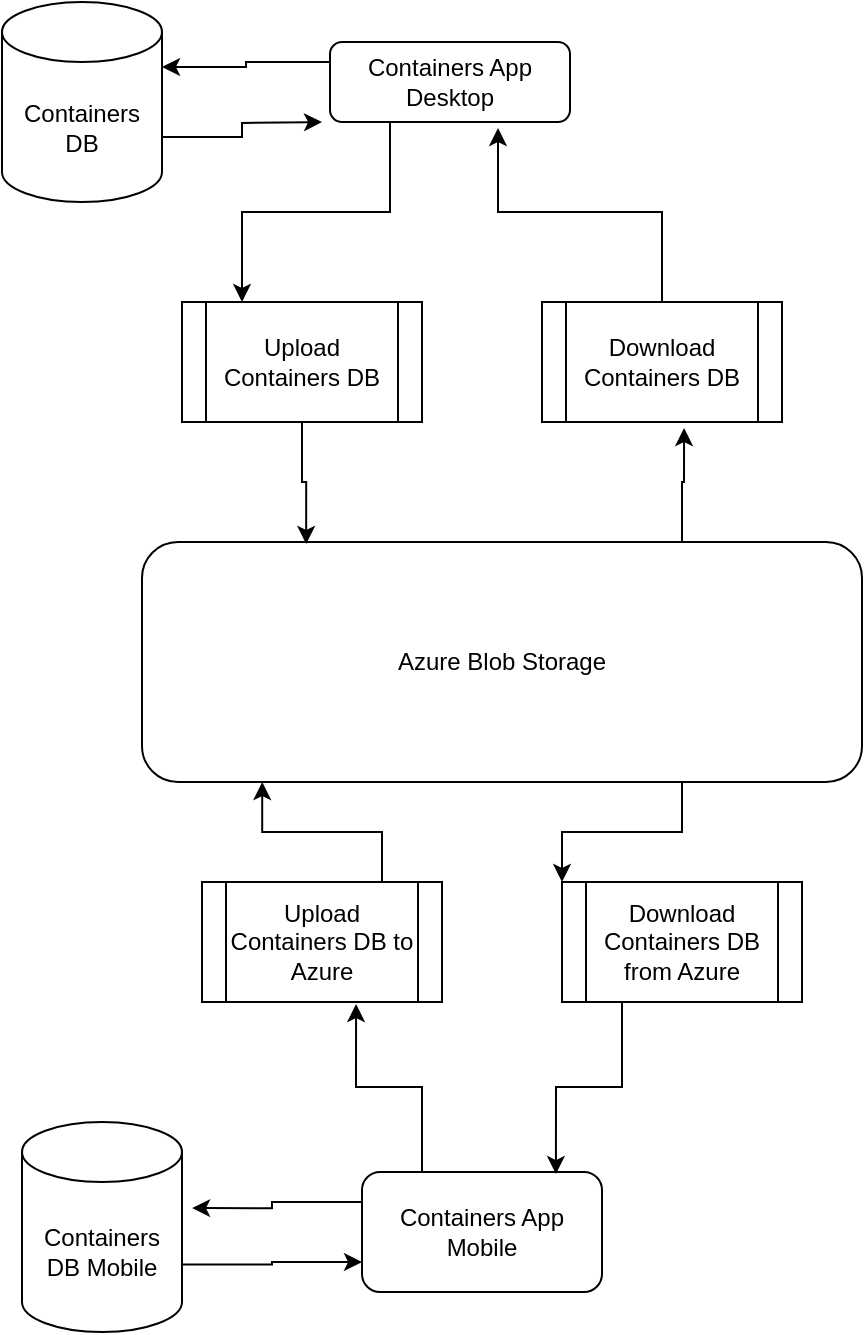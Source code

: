 <mxfile version="21.6.6" type="github">
  <diagram id="C5RBs43oDa-KdzZeNtuy" name="Page-1">
    <mxGraphModel dx="1434" dy="758" grid="1" gridSize="10" guides="1" tooltips="1" connect="1" arrows="1" fold="1" page="1" pageScale="1" pageWidth="827" pageHeight="1169" math="0" shadow="0">
      <root>
        <mxCell id="WIyWlLk6GJQsqaUBKTNV-0" />
        <mxCell id="WIyWlLk6GJQsqaUBKTNV-1" parent="WIyWlLk6GJQsqaUBKTNV-0" />
        <mxCell id="lkM-y_qAxUJIHMLCBXUL-42" style="edgeStyle=orthogonalEdgeStyle;rounded=0;orthogonalLoop=1;jettySize=auto;html=1;exitX=0;exitY=0.25;exitDx=0;exitDy=0;entryX=1;entryY=0;entryDx=0;entryDy=32.5;entryPerimeter=0;" edge="1" parent="WIyWlLk6GJQsqaUBKTNV-1" source="WIyWlLk6GJQsqaUBKTNV-3" target="lkM-y_qAxUJIHMLCBXUL-5">
          <mxGeometry relative="1" as="geometry" />
        </mxCell>
        <mxCell id="lkM-y_qAxUJIHMLCBXUL-52" style="edgeStyle=orthogonalEdgeStyle;rounded=0;orthogonalLoop=1;jettySize=auto;html=1;exitX=0.25;exitY=1;exitDx=0;exitDy=0;entryX=0.25;entryY=0;entryDx=0;entryDy=0;" edge="1" parent="WIyWlLk6GJQsqaUBKTNV-1" source="WIyWlLk6GJQsqaUBKTNV-3" target="lkM-y_qAxUJIHMLCBXUL-12">
          <mxGeometry relative="1" as="geometry" />
        </mxCell>
        <mxCell id="WIyWlLk6GJQsqaUBKTNV-3" value="Containers App Desktop" style="rounded=1;whiteSpace=wrap;html=1;fontSize=12;glass=0;strokeWidth=1;shadow=0;" parent="WIyWlLk6GJQsqaUBKTNV-1" vertex="1">
          <mxGeometry x="414" y="30" width="120" height="40" as="geometry" />
        </mxCell>
        <mxCell id="lkM-y_qAxUJIHMLCBXUL-43" style="edgeStyle=orthogonalEdgeStyle;rounded=0;orthogonalLoop=1;jettySize=auto;html=1;exitX=1;exitY=0;exitDx=0;exitDy=67.5;exitPerimeter=0;" edge="1" parent="WIyWlLk6GJQsqaUBKTNV-1" source="lkM-y_qAxUJIHMLCBXUL-5">
          <mxGeometry relative="1" as="geometry">
            <mxPoint x="410" y="70" as="targetPoint" />
          </mxGeometry>
        </mxCell>
        <mxCell id="lkM-y_qAxUJIHMLCBXUL-5" value="Containers DB" style="shape=cylinder3;whiteSpace=wrap;html=1;boundedLbl=1;backgroundOutline=1;size=15;" vertex="1" parent="WIyWlLk6GJQsqaUBKTNV-1">
          <mxGeometry x="250" y="10" width="80" height="100" as="geometry" />
        </mxCell>
        <mxCell id="lkM-y_qAxUJIHMLCBXUL-38" style="edgeStyle=orthogonalEdgeStyle;rounded=0;orthogonalLoop=1;jettySize=auto;html=1;exitX=0.75;exitY=1;exitDx=0;exitDy=0;entryX=0;entryY=0;entryDx=0;entryDy=0;" edge="1" parent="WIyWlLk6GJQsqaUBKTNV-1" source="lkM-y_qAxUJIHMLCBXUL-10" target="lkM-y_qAxUJIHMLCBXUL-31">
          <mxGeometry relative="1" as="geometry" />
        </mxCell>
        <mxCell id="lkM-y_qAxUJIHMLCBXUL-49" style="edgeStyle=orthogonalEdgeStyle;rounded=0;orthogonalLoop=1;jettySize=auto;html=1;exitX=0.75;exitY=0;exitDx=0;exitDy=0;entryX=0.592;entryY=1.05;entryDx=0;entryDy=0;entryPerimeter=0;" edge="1" parent="WIyWlLk6GJQsqaUBKTNV-1" source="lkM-y_qAxUJIHMLCBXUL-10" target="lkM-y_qAxUJIHMLCBXUL-44">
          <mxGeometry relative="1" as="geometry" />
        </mxCell>
        <mxCell id="lkM-y_qAxUJIHMLCBXUL-10" value="Azure Blob Storage" style="rounded=1;whiteSpace=wrap;html=1;" vertex="1" parent="WIyWlLk6GJQsqaUBKTNV-1">
          <mxGeometry x="320" y="280" width="360" height="120" as="geometry" />
        </mxCell>
        <mxCell id="lkM-y_qAxUJIHMLCBXUL-51" style="edgeStyle=orthogonalEdgeStyle;rounded=0;orthogonalLoop=1;jettySize=auto;html=1;exitX=0.5;exitY=1;exitDx=0;exitDy=0;entryX=0.228;entryY=0.008;entryDx=0;entryDy=0;entryPerimeter=0;" edge="1" parent="WIyWlLk6GJQsqaUBKTNV-1" source="lkM-y_qAxUJIHMLCBXUL-12" target="lkM-y_qAxUJIHMLCBXUL-10">
          <mxGeometry relative="1" as="geometry" />
        </mxCell>
        <mxCell id="lkM-y_qAxUJIHMLCBXUL-12" value="Upload Containers&amp;nbsp;DB" style="shape=process;whiteSpace=wrap;html=1;backgroundOutline=1;" vertex="1" parent="WIyWlLk6GJQsqaUBKTNV-1">
          <mxGeometry x="340" y="160" width="120" height="60" as="geometry" />
        </mxCell>
        <mxCell id="lkM-y_qAxUJIHMLCBXUL-36" style="edgeStyle=orthogonalEdgeStyle;rounded=0;orthogonalLoop=1;jettySize=auto;html=1;exitX=0.25;exitY=0;exitDx=0;exitDy=0;entryX=0.642;entryY=1.017;entryDx=0;entryDy=0;entryPerimeter=0;" edge="1" parent="WIyWlLk6GJQsqaUBKTNV-1" source="lkM-y_qAxUJIHMLCBXUL-16" target="lkM-y_qAxUJIHMLCBXUL-32">
          <mxGeometry relative="1" as="geometry" />
        </mxCell>
        <mxCell id="lkM-y_qAxUJIHMLCBXUL-40" style="edgeStyle=orthogonalEdgeStyle;rounded=0;orthogonalLoop=1;jettySize=auto;html=1;exitX=0;exitY=0.25;exitDx=0;exitDy=0;entryX=1.063;entryY=0.41;entryDx=0;entryDy=0;entryPerimeter=0;" edge="1" parent="WIyWlLk6GJQsqaUBKTNV-1" source="lkM-y_qAxUJIHMLCBXUL-16" target="lkM-y_qAxUJIHMLCBXUL-19">
          <mxGeometry relative="1" as="geometry" />
        </mxCell>
        <mxCell id="lkM-y_qAxUJIHMLCBXUL-16" value="Containers App Mobile" style="rounded=1;whiteSpace=wrap;html=1;" vertex="1" parent="WIyWlLk6GJQsqaUBKTNV-1">
          <mxGeometry x="430" y="595" width="120" height="60" as="geometry" />
        </mxCell>
        <mxCell id="lkM-y_qAxUJIHMLCBXUL-41" style="edgeStyle=orthogonalEdgeStyle;rounded=0;orthogonalLoop=1;jettySize=auto;html=1;exitX=1;exitY=0;exitDx=0;exitDy=71.25;exitPerimeter=0;entryX=0;entryY=0.75;entryDx=0;entryDy=0;" edge="1" parent="WIyWlLk6GJQsqaUBKTNV-1" source="lkM-y_qAxUJIHMLCBXUL-19" target="lkM-y_qAxUJIHMLCBXUL-16">
          <mxGeometry relative="1" as="geometry" />
        </mxCell>
        <mxCell id="lkM-y_qAxUJIHMLCBXUL-19" value="Containers DB Mobile" style="shape=cylinder3;whiteSpace=wrap;html=1;boundedLbl=1;backgroundOutline=1;size=15;" vertex="1" parent="WIyWlLk6GJQsqaUBKTNV-1">
          <mxGeometry x="260" y="570" width="80" height="105" as="geometry" />
        </mxCell>
        <mxCell id="lkM-y_qAxUJIHMLCBXUL-39" style="edgeStyle=orthogonalEdgeStyle;rounded=0;orthogonalLoop=1;jettySize=auto;html=1;exitX=0.25;exitY=1;exitDx=0;exitDy=0;entryX=0.808;entryY=0.017;entryDx=0;entryDy=0;entryPerimeter=0;" edge="1" parent="WIyWlLk6GJQsqaUBKTNV-1" source="lkM-y_qAxUJIHMLCBXUL-31" target="lkM-y_qAxUJIHMLCBXUL-16">
          <mxGeometry relative="1" as="geometry" />
        </mxCell>
        <mxCell id="lkM-y_qAxUJIHMLCBXUL-31" value="Download Containers DB from Azure" style="shape=process;whiteSpace=wrap;html=1;backgroundOutline=1;" vertex="1" parent="WIyWlLk6GJQsqaUBKTNV-1">
          <mxGeometry x="530" y="450" width="120" height="60" as="geometry" />
        </mxCell>
        <mxCell id="lkM-y_qAxUJIHMLCBXUL-37" style="edgeStyle=orthogonalEdgeStyle;rounded=0;orthogonalLoop=1;jettySize=auto;html=1;exitX=0.75;exitY=0;exitDx=0;exitDy=0;entryX=0.167;entryY=1;entryDx=0;entryDy=0;entryPerimeter=0;" edge="1" parent="WIyWlLk6GJQsqaUBKTNV-1" source="lkM-y_qAxUJIHMLCBXUL-32" target="lkM-y_qAxUJIHMLCBXUL-10">
          <mxGeometry relative="1" as="geometry" />
        </mxCell>
        <mxCell id="lkM-y_qAxUJIHMLCBXUL-32" value="Upload Containers DB to Azure" style="shape=process;whiteSpace=wrap;html=1;backgroundOutline=1;" vertex="1" parent="WIyWlLk6GJQsqaUBKTNV-1">
          <mxGeometry x="350" y="450" width="120" height="60" as="geometry" />
        </mxCell>
        <mxCell id="lkM-y_qAxUJIHMLCBXUL-50" style="edgeStyle=orthogonalEdgeStyle;rounded=0;orthogonalLoop=1;jettySize=auto;html=1;exitX=0.5;exitY=0;exitDx=0;exitDy=0;entryX=0.7;entryY=1.075;entryDx=0;entryDy=0;entryPerimeter=0;" edge="1" parent="WIyWlLk6GJQsqaUBKTNV-1" source="lkM-y_qAxUJIHMLCBXUL-44" target="WIyWlLk6GJQsqaUBKTNV-3">
          <mxGeometry relative="1" as="geometry" />
        </mxCell>
        <mxCell id="lkM-y_qAxUJIHMLCBXUL-44" value="Download Containers&amp;nbsp;DB" style="shape=process;whiteSpace=wrap;html=1;backgroundOutline=1;" vertex="1" parent="WIyWlLk6GJQsqaUBKTNV-1">
          <mxGeometry x="520" y="160" width="120" height="60" as="geometry" />
        </mxCell>
      </root>
    </mxGraphModel>
  </diagram>
</mxfile>
